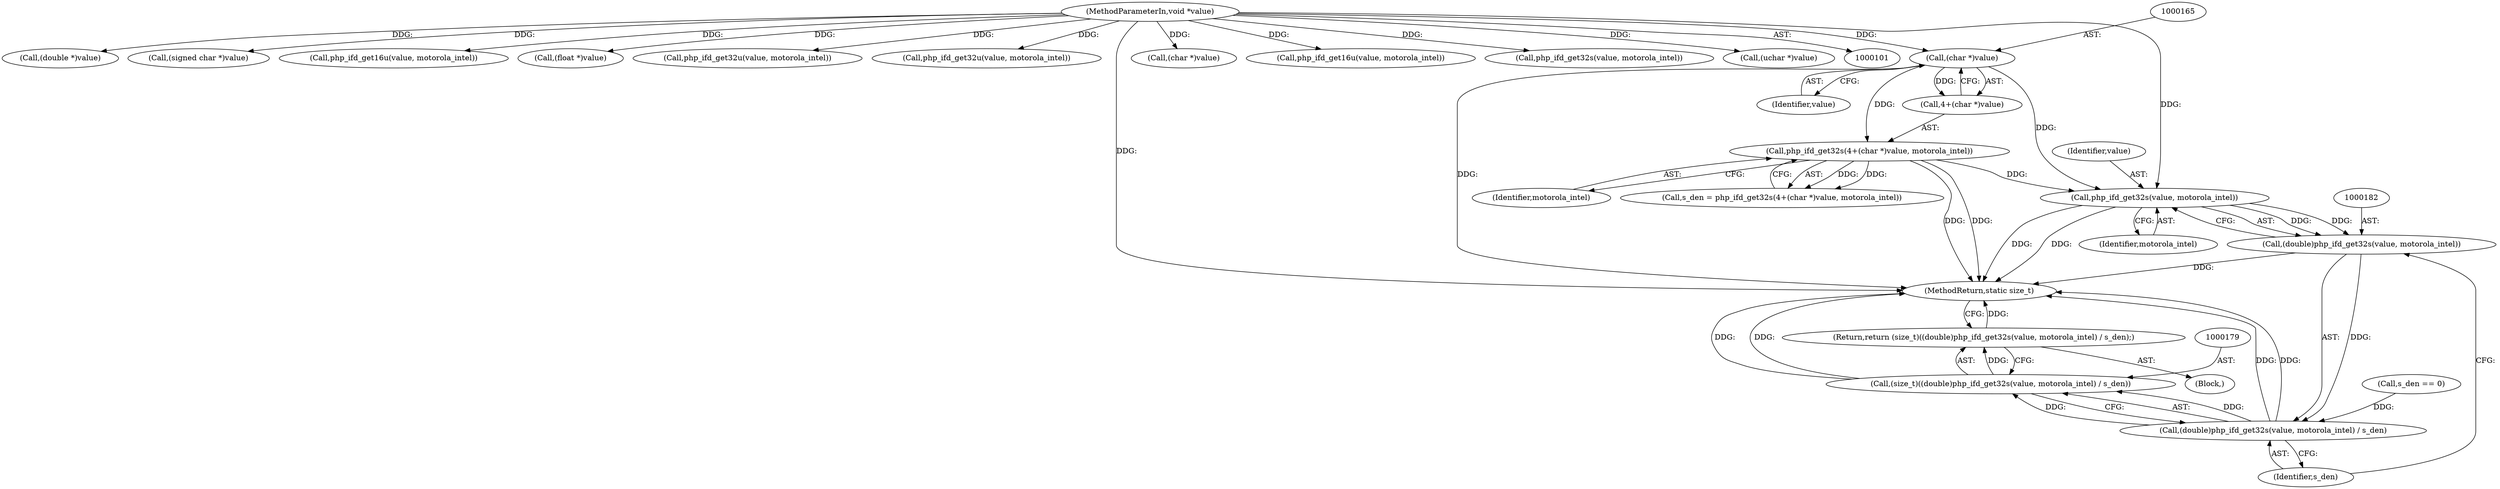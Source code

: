 digraph "0_php-src_1cda0d7c2ffb62d8331c64e703131d9cabdc03ea@pointer" {
"1000183" [label="(Call,php_ifd_get32s(value, motorola_intel))"];
"1000164" [label="(Call,(char *)value)"];
"1000102" [label="(MethodParameterIn,void *value)"];
"1000161" [label="(Call,php_ifd_get32s(4+(char *)value, motorola_intel))"];
"1000181" [label="(Call,(double)php_ifd_get32s(value, motorola_intel))"];
"1000180" [label="(Call,(double)php_ifd_get32s(value, motorola_intel) / s_den)"];
"1000178" [label="(Call,(size_t)((double)php_ifd_get32s(value, motorola_intel) / s_den))"];
"1000177" [label="(Return,return (size_t)((double)php_ifd_get32s(value, motorola_intel) / s_den);)"];
"1000210" [label="(Call,(double *)value)"];
"1000185" [label="(Identifier,motorola_intel)"];
"1000181" [label="(Call,(double)php_ifd_get32s(value, motorola_intel))"];
"1000164" [label="(Call,(char *)value)"];
"1000114" [label="(Call,(signed char *)value)"];
"1000178" [label="(Call,(size_t)((double)php_ifd_get32s(value, motorola_intel) / s_den))"];
"1000184" [label="(Identifier,value)"];
"1000102" [label="(MethodParameterIn,void *value)"];
"1000159" [label="(Call,s_den = php_ifd_get32s(4+(char *)value, motorola_intel))"];
"1000183" [label="(Call,php_ifd_get32s(value, motorola_intel))"];
"1000180" [label="(Call,(double)php_ifd_get32s(value, motorola_intel) / s_den)"];
"1000186" [label="(Identifier,s_den)"];
"1000169" [label="(Call,s_den == 0)"];
"1000125" [label="(Call,php_ifd_get16u(value, motorola_intel))"];
"1000202" [label="(Call,(float *)value)"];
"1000130" [label="(Call,php_ifd_get32u(value, motorola_intel))"];
"1000176" [label="(Block,)"];
"1000166" [label="(Identifier,value)"];
"1000162" [label="(Call,4+(char *)value)"];
"1000154" [label="(Call,php_ifd_get32u(value, motorola_intel))"];
"1000167" [label="(Identifier,motorola_intel)"];
"1000215" [label="(MethodReturn,static size_t)"];
"1000177" [label="(Return,return (size_t)((double)php_ifd_get32s(value, motorola_intel) / s_den);)"];
"1000139" [label="(Call,(char *)value)"];
"1000189" [label="(Call,php_ifd_get16u(value, motorola_intel))"];
"1000194" [label="(Call,php_ifd_get32s(value, motorola_intel))"];
"1000161" [label="(Call,php_ifd_get32s(4+(char *)value, motorola_intel))"];
"1000120" [label="(Call,(uchar *)value)"];
"1000183" -> "1000181"  [label="AST: "];
"1000183" -> "1000185"  [label="CFG: "];
"1000184" -> "1000183"  [label="AST: "];
"1000185" -> "1000183"  [label="AST: "];
"1000181" -> "1000183"  [label="CFG: "];
"1000183" -> "1000215"  [label="DDG: "];
"1000183" -> "1000215"  [label="DDG: "];
"1000183" -> "1000181"  [label="DDG: "];
"1000183" -> "1000181"  [label="DDG: "];
"1000164" -> "1000183"  [label="DDG: "];
"1000102" -> "1000183"  [label="DDG: "];
"1000161" -> "1000183"  [label="DDG: "];
"1000164" -> "1000162"  [label="AST: "];
"1000164" -> "1000166"  [label="CFG: "];
"1000165" -> "1000164"  [label="AST: "];
"1000166" -> "1000164"  [label="AST: "];
"1000162" -> "1000164"  [label="CFG: "];
"1000164" -> "1000215"  [label="DDG: "];
"1000164" -> "1000161"  [label="DDG: "];
"1000164" -> "1000162"  [label="DDG: "];
"1000102" -> "1000164"  [label="DDG: "];
"1000102" -> "1000101"  [label="AST: "];
"1000102" -> "1000215"  [label="DDG: "];
"1000102" -> "1000114"  [label="DDG: "];
"1000102" -> "1000120"  [label="DDG: "];
"1000102" -> "1000125"  [label="DDG: "];
"1000102" -> "1000130"  [label="DDG: "];
"1000102" -> "1000139"  [label="DDG: "];
"1000102" -> "1000154"  [label="DDG: "];
"1000102" -> "1000189"  [label="DDG: "];
"1000102" -> "1000194"  [label="DDG: "];
"1000102" -> "1000202"  [label="DDG: "];
"1000102" -> "1000210"  [label="DDG: "];
"1000161" -> "1000159"  [label="AST: "];
"1000161" -> "1000167"  [label="CFG: "];
"1000162" -> "1000161"  [label="AST: "];
"1000167" -> "1000161"  [label="AST: "];
"1000159" -> "1000161"  [label="CFG: "];
"1000161" -> "1000215"  [label="DDG: "];
"1000161" -> "1000215"  [label="DDG: "];
"1000161" -> "1000159"  [label="DDG: "];
"1000161" -> "1000159"  [label="DDG: "];
"1000181" -> "1000180"  [label="AST: "];
"1000182" -> "1000181"  [label="AST: "];
"1000186" -> "1000181"  [label="CFG: "];
"1000181" -> "1000215"  [label="DDG: "];
"1000181" -> "1000180"  [label="DDG: "];
"1000180" -> "1000178"  [label="AST: "];
"1000180" -> "1000186"  [label="CFG: "];
"1000186" -> "1000180"  [label="AST: "];
"1000178" -> "1000180"  [label="CFG: "];
"1000180" -> "1000215"  [label="DDG: "];
"1000180" -> "1000215"  [label="DDG: "];
"1000180" -> "1000178"  [label="DDG: "];
"1000180" -> "1000178"  [label="DDG: "];
"1000169" -> "1000180"  [label="DDG: "];
"1000178" -> "1000177"  [label="AST: "];
"1000179" -> "1000178"  [label="AST: "];
"1000177" -> "1000178"  [label="CFG: "];
"1000178" -> "1000215"  [label="DDG: "];
"1000178" -> "1000215"  [label="DDG: "];
"1000178" -> "1000177"  [label="DDG: "];
"1000177" -> "1000176"  [label="AST: "];
"1000215" -> "1000177"  [label="CFG: "];
"1000177" -> "1000215"  [label="DDG: "];
}

